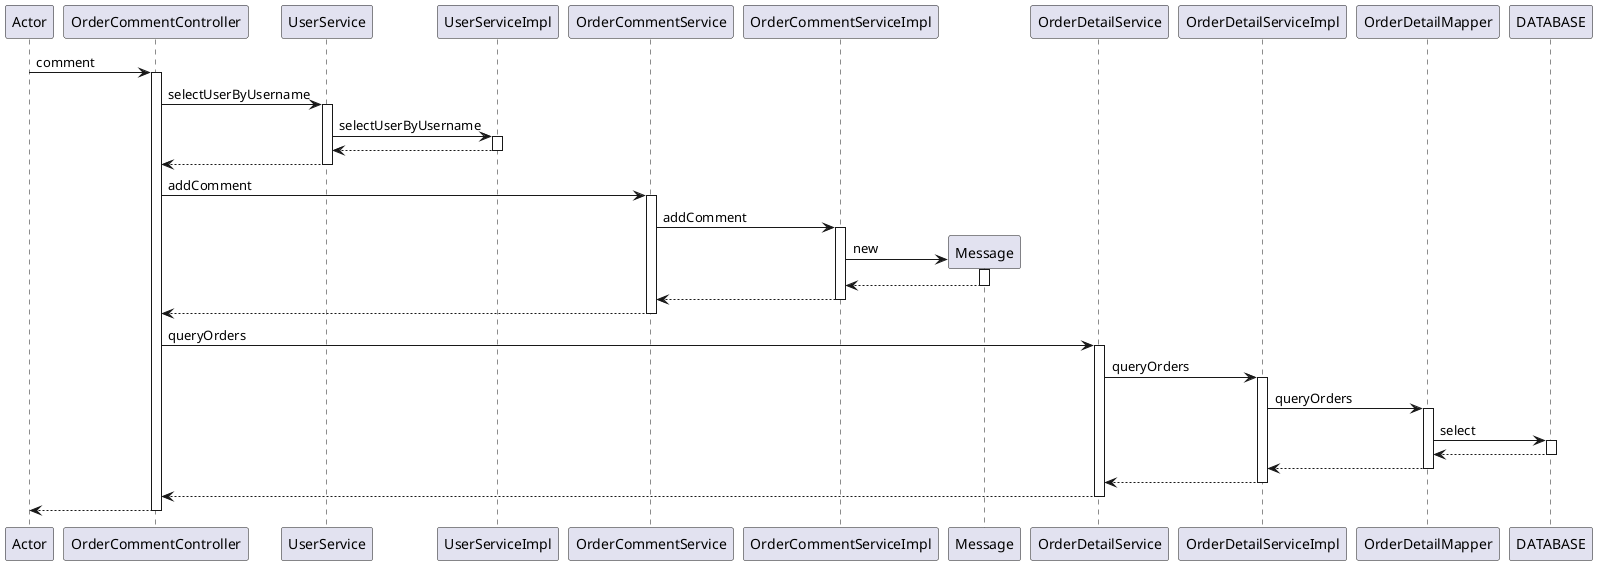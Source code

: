 @startuml
participant Actor
Actor -> OrderCommentController : comment
activate OrderCommentController
OrderCommentController -> UserService : selectUserByUsername
activate UserService
UserService -> UserServiceImpl : selectUserByUsername
activate UserServiceImpl
UserServiceImpl --> UserService
deactivate UserServiceImpl
UserService --> OrderCommentController
deactivate UserService
OrderCommentController -> OrderCommentService : addComment
activate OrderCommentService
OrderCommentService -> OrderCommentServiceImpl : addComment
activate OrderCommentServiceImpl
create Message
OrderCommentServiceImpl -> Message : new
activate Message
Message --> OrderCommentServiceImpl
deactivate Message
OrderCommentServiceImpl --> OrderCommentService
deactivate OrderCommentServiceImpl
OrderCommentService --> OrderCommentController
deactivate OrderCommentService
OrderCommentController -> OrderDetailService : queryOrders
activate OrderDetailService
OrderDetailService -> OrderDetailServiceImpl : queryOrders
activate OrderDetailServiceImpl
OrderDetailServiceImpl -> OrderDetailMapper : queryOrders
activate OrderDetailMapper
OrderDetailMapper -> DATABASE : select
activate DATABASE
DATABASE --> OrderDetailMapper
deactivate DATABASE
OrderDetailMapper --> OrderDetailServiceImpl
deactivate OrderDetailMapper
OrderDetailServiceImpl --> OrderDetailService
deactivate OrderDetailServiceImpl
OrderDetailService --> OrderCommentController
deactivate OrderDetailService
return
@enduml